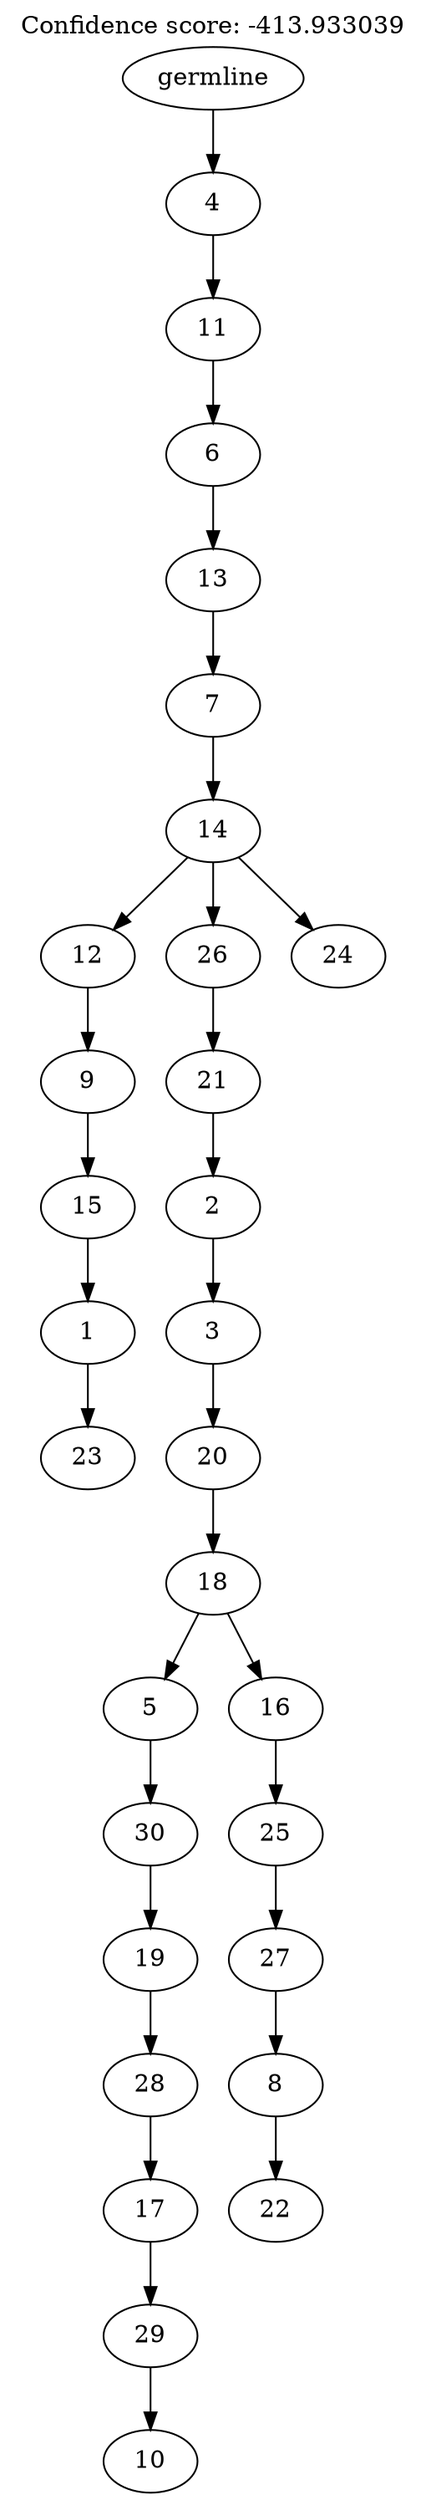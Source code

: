 digraph g {
	"28" -> "29";
	"29" [label="23"];
	"27" -> "28";
	"28" [label="1"];
	"26" -> "27";
	"27" [label="15"];
	"25" -> "26";
	"26" [label="9"];
	"23" -> "24";
	"24" [label="10"];
	"22" -> "23";
	"23" [label="29"];
	"21" -> "22";
	"22" [label="17"];
	"20" -> "21";
	"21" [label="28"];
	"19" -> "20";
	"20" [label="19"];
	"18" -> "19";
	"19" [label="30"];
	"16" -> "17";
	"17" [label="22"];
	"15" -> "16";
	"16" [label="8"];
	"14" -> "15";
	"15" [label="27"];
	"13" -> "14";
	"14" [label="25"];
	"12" -> "13";
	"13" [label="16"];
	"12" -> "18";
	"18" [label="5"];
	"11" -> "12";
	"12" [label="18"];
	"10" -> "11";
	"11" [label="20"];
	"9" -> "10";
	"10" [label="3"];
	"8" -> "9";
	"9" [label="2"];
	"7" -> "8";
	"8" [label="21"];
	"6" -> "7";
	"7" [label="26"];
	"6" -> "25";
	"25" [label="12"];
	"6" -> "30";
	"30" [label="24"];
	"5" -> "6";
	"6" [label="14"];
	"4" -> "5";
	"5" [label="7"];
	"3" -> "4";
	"4" [label="13"];
	"2" -> "3";
	"3" [label="6"];
	"1" -> "2";
	"2" [label="11"];
	"0" -> "1";
	"1" [label="4"];
	"0" [label="germline"];
	labelloc="t";
	label="Confidence score: -413.933039";
}
